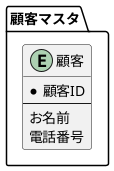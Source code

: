 @startuml customer

package 顧客マスタ {
    entity 顧客 {
        * 顧客ID
        --
        お名前
        電話番号
    }
}

@enduml